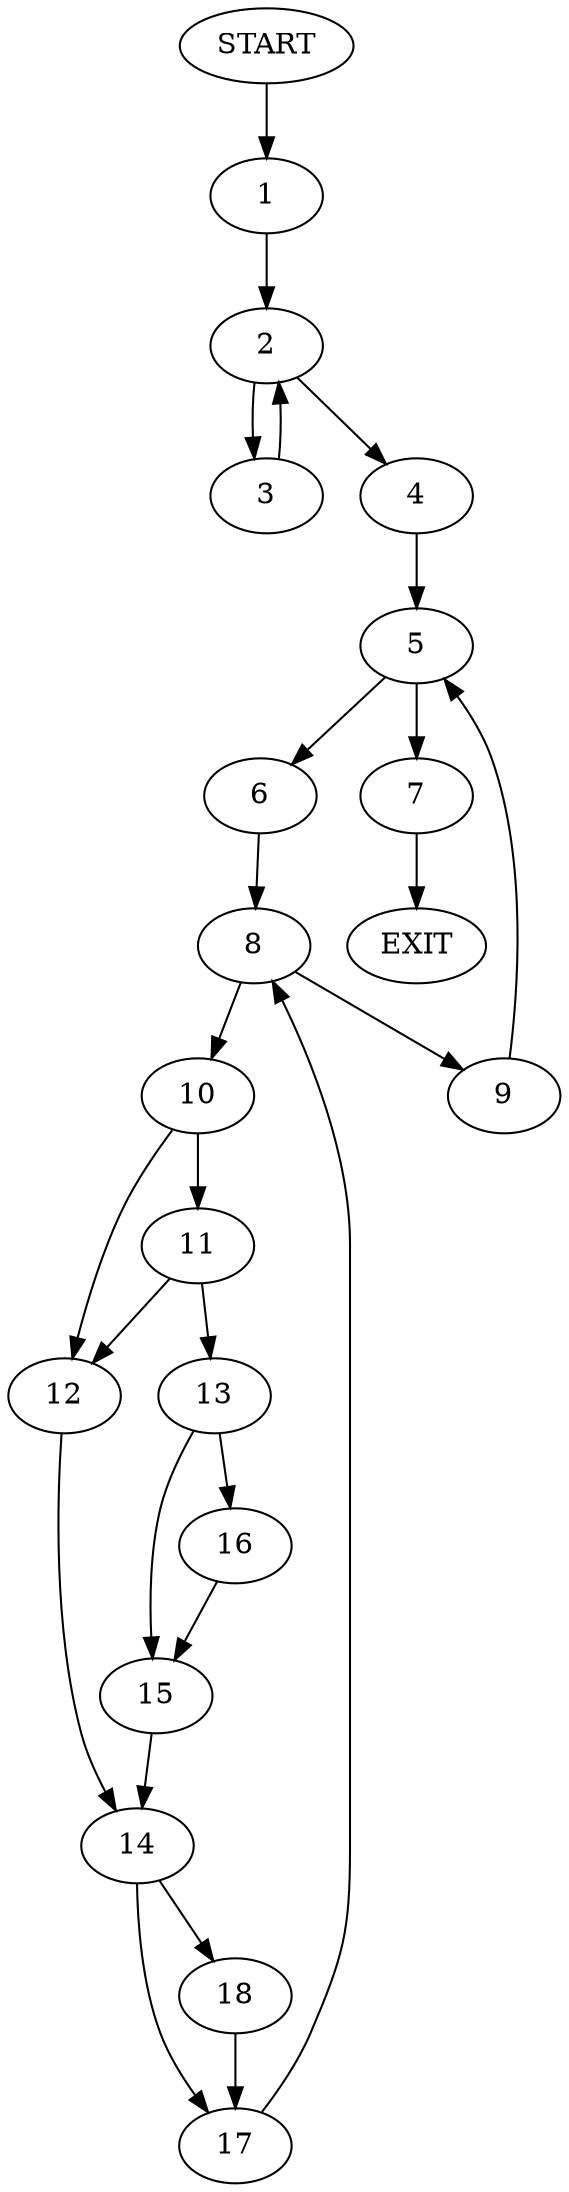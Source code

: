 digraph {
0 [label="START"]
19 [label="EXIT"]
0 -> 1
1 -> 2
2 -> 3
2 -> 4
4 -> 5
3 -> 2
5 -> 6
5 -> 7
6 -> 8
7 -> 19
8 -> 9
8 -> 10
9 -> 5
10 -> 11
10 -> 12
11 -> 12
11 -> 13
12 -> 14
13 -> 15
13 -> 16
16 -> 15
15 -> 14
14 -> 17
14 -> 18
17 -> 8
18 -> 17
}
